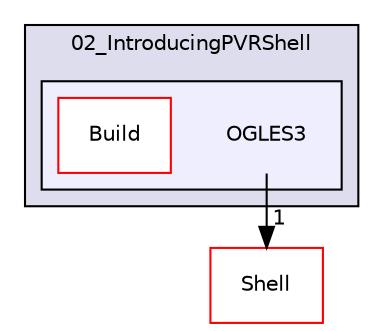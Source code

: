 digraph "PVR/SDK_3.4/Examples/Beginner/02_IntroducingPVRShell/OGLES3" {
  compound=true
  node [ fontsize="10", fontname="Helvetica"];
  edge [ labelfontsize="10", labelfontname="Helvetica"];
  subgraph clusterdir_e78ef17aad7a74cf84acc95959cc9eca {
    graph [ bgcolor="#ddddee", pencolor="black", label="02_IntroducingPVRShell" fontname="Helvetica", fontsize="10", URL="dir_e78ef17aad7a74cf84acc95959cc9eca.html"]
  subgraph clusterdir_203c85b00c2701a563a5aa74e866cba5 {
    graph [ bgcolor="#eeeeff", pencolor="black", label="" URL="dir_203c85b00c2701a563a5aa74e866cba5.html"];
    dir_203c85b00c2701a563a5aa74e866cba5 [shape=plaintext label="OGLES3"];
    dir_ff8da48b9da45555981cda091b48b10b [shape=box label="Build" color="red" fillcolor="white" style="filled" URL="dir_ff8da48b9da45555981cda091b48b10b.html"];
  }
  }
  dir_de41955a66a331b990d60d5323117a97 [shape=box label="Shell" fillcolor="white" style="filled" color="red" URL="dir_de41955a66a331b990d60d5323117a97.html"];
  dir_203c85b00c2701a563a5aa74e866cba5->dir_de41955a66a331b990d60d5323117a97 [headlabel="1", labeldistance=1.5 headhref="dir_001151_000133.html"];
}
